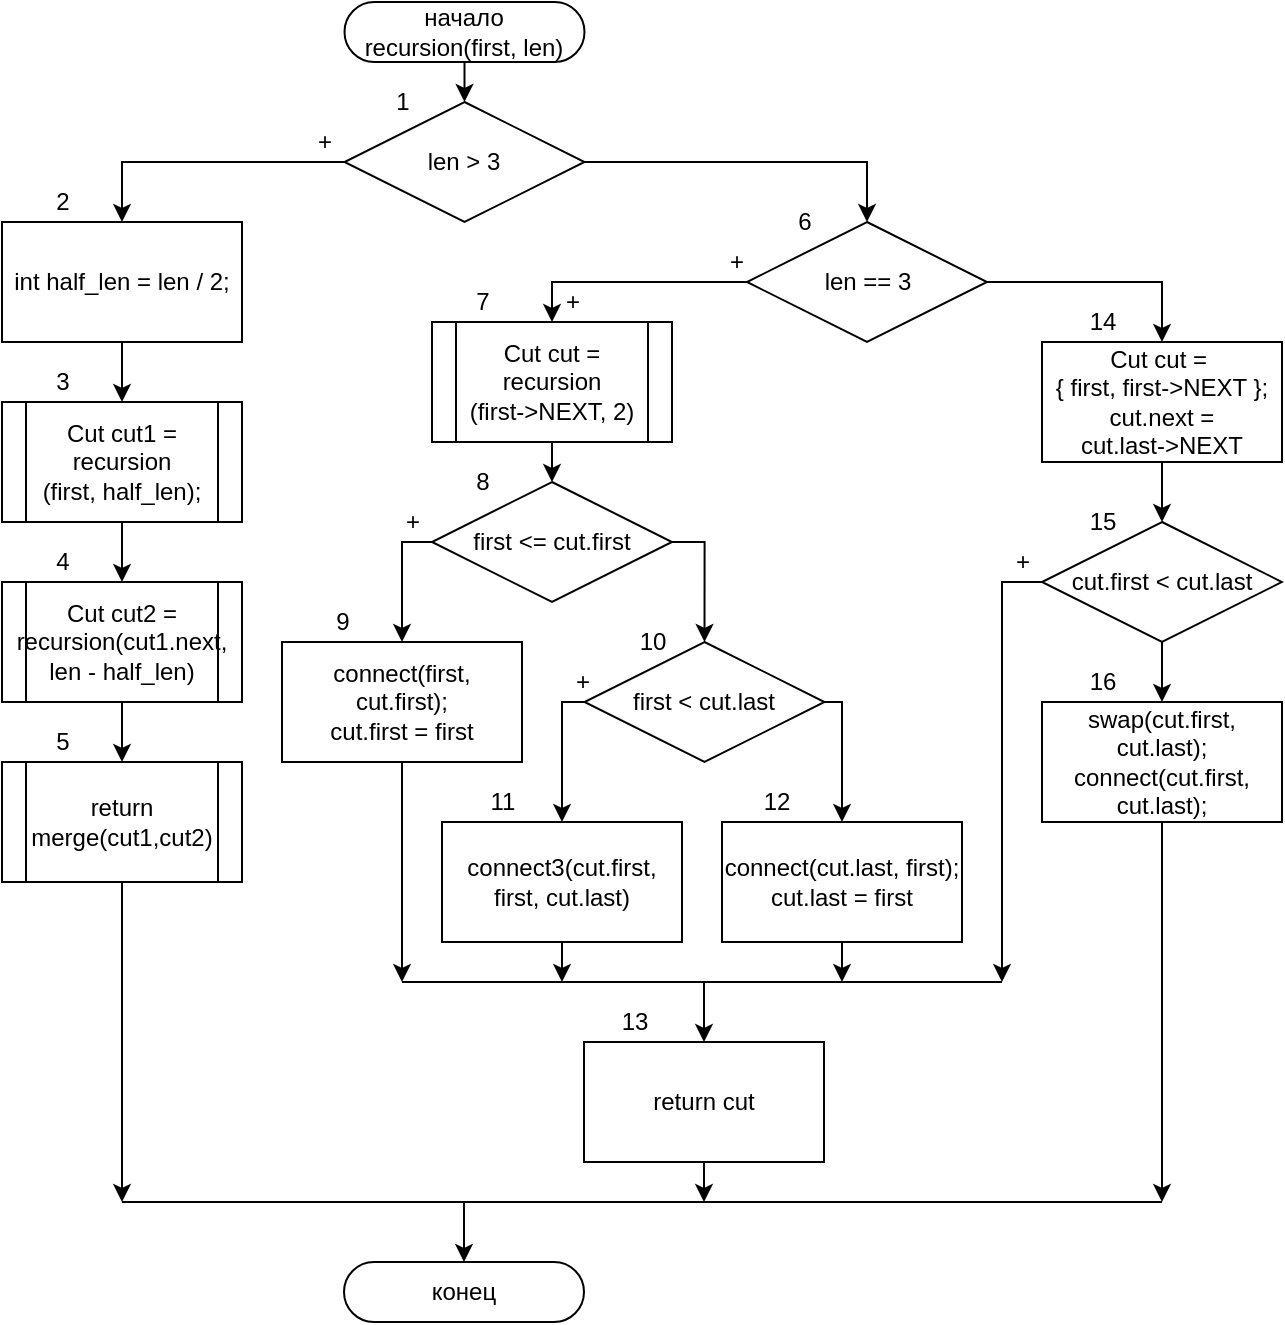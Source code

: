 <mxfile compressed="false" version="14.4.3" type="device">
  <diagram id="uBbau7ussQgPSl02ERnx" name="Page-1">
    <mxGraphModel dx="1060" dy="974" grid="1" gridSize="10" guides="1" tooltips="1" connect="1" arrows="1" fold="1" page="1" pageScale="1" pageWidth="827" pageHeight="1169" math="0" shadow="0" extFonts="Permanent Marker^https://fonts.googleapis.com/css?family=Permanent+Marker">
      <root>
        <mxCell id="0" />
        <mxCell id="1" parent="0" />
        <mxCell id="116" value="начало&lt;br&gt;recursion(first, len)" style="rounded=1;whiteSpace=wrap;html=1;arcSize=50;" parent="1" vertex="1">
          <mxGeometry x="201.25" width="120" height="30" as="geometry" />
        </mxCell>
        <mxCell id="117" value="конец" style="rounded=1;whiteSpace=wrap;html=1;arcSize=50;" parent="1" vertex="1">
          <mxGeometry x="201" y="630" width="120" height="30" as="geometry" />
        </mxCell>
        <mxCell id="rj6WaU2_fftrP2qivixu-155" style="edgeStyle=orthogonalEdgeStyle;rounded=0;orthogonalLoop=1;jettySize=auto;html=1;exitX=0;exitY=0.5;exitDx=0;exitDy=0;entryX=0.5;entryY=0;entryDx=0;entryDy=0;endSize=6;" parent="1" source="115" target="rj6WaU2_fftrP2qivixu-154" edge="1">
          <mxGeometry relative="1" as="geometry" />
        </mxCell>
        <mxCell id="115" value="len &gt; 3" style="rhombus;whiteSpace=wrap;html=1;rounded=0;" parent="1" vertex="1">
          <mxGeometry x="201.25" y="50" width="120" height="60" as="geometry" />
        </mxCell>
        <mxCell id="rj6WaU2_fftrP2qivixu-151" style="edgeStyle=orthogonalEdgeStyle;rounded=0;orthogonalLoop=1;jettySize=auto;html=1;exitX=0.5;exitY=1;exitDx=0;exitDy=0;endSize=6;" parent="1" source="102" edge="1">
          <mxGeometry relative="1" as="geometry">
            <mxPoint x="90" y="600" as="targetPoint" />
          </mxGeometry>
        </mxCell>
        <mxCell id="102" value="return&lt;br&gt;merge(cut1,cut2)" style="shape=process;whiteSpace=wrap;html=1;backgroundOutline=1;fontFamily=Helvetica;fontSize=12;fontColor=#000000;align=center;strokeColor=#000000;fillColor=#ffffff;" parent="1" vertex="1">
          <mxGeometry x="30" y="380" width="120" height="60" as="geometry" />
        </mxCell>
        <mxCell id="rj6WaU2_fftrP2qivixu-162" style="edgeStyle=orthogonalEdgeStyle;rounded=0;orthogonalLoop=1;jettySize=auto;html=1;exitX=0.5;exitY=1;exitDx=0;exitDy=0;entryX=0.5;entryY=0;entryDx=0;entryDy=0;endSize=6;" parent="1" source="101" target="102" edge="1">
          <mxGeometry relative="1" as="geometry" />
        </mxCell>
        <mxCell id="101" value="Cut cut2 = recursion(cut1.next, len - half_len)" style="shape=process;whiteSpace=wrap;html=1;backgroundOutline=1;fontFamily=Helvetica;fontSize=12;fontColor=#000000;align=center;strokeColor=#000000;fillColor=#ffffff;" parent="1" vertex="1">
          <mxGeometry x="30" y="290" width="120" height="60" as="geometry" />
        </mxCell>
        <mxCell id="rj6WaU2_fftrP2qivixu-138" style="edgeStyle=orthogonalEdgeStyle;rounded=0;orthogonalLoop=1;jettySize=auto;html=1;exitX=1;exitY=0.5;exitDx=0;exitDy=0;entryX=0.5;entryY=0;entryDx=0;entryDy=0;endSize=6;" parent="1" source="114" target="110" edge="1">
          <mxGeometry relative="1" as="geometry">
            <mxPoint x="620" y="210.0" as="targetPoint" />
          </mxGeometry>
        </mxCell>
        <mxCell id="114" value="len == 3" style="rhombus;whiteSpace=wrap;html=1;rounded=0;" parent="1" vertex="1">
          <mxGeometry x="402.5" y="110" width="120" height="60" as="geometry" />
        </mxCell>
        <mxCell id="yg2Nedvnb6tapMiquedR-138" style="edgeStyle=orthogonalEdgeStyle;rounded=0;orthogonalLoop=1;jettySize=auto;html=1;exitX=0.5;exitY=1;exitDx=0;exitDy=0;" edge="1" parent="1" source="109">
          <mxGeometry relative="1" as="geometry">
            <mxPoint x="381" y="600" as="targetPoint" />
          </mxGeometry>
        </mxCell>
        <mxCell id="109" value="return cut" style="rounded=0;whiteSpace=wrap;html=1;" parent="1" vertex="1">
          <mxGeometry x="321" y="520" width="120" height="60" as="geometry" />
        </mxCell>
        <mxCell id="108" value="&lt;font style=&quot;font-size: 12px&quot;&gt;first &amp;lt;= cut.first&lt;/font&gt;" style="rhombus;whiteSpace=wrap;html=1;rounded=0;" parent="1" vertex="1">
          <mxGeometry x="245" y="240" width="120" height="60" as="geometry" />
        </mxCell>
        <mxCell id="rj6WaU2_fftrP2qivixu-144" style="edgeStyle=orthogonalEdgeStyle;rounded=0;orthogonalLoop=1;jettySize=auto;html=1;exitX=0.5;exitY=1;exitDx=0;exitDy=0;endSize=6;" parent="1" source="104" edge="1">
          <mxGeometry relative="1" as="geometry">
            <mxPoint x="230" y="490" as="targetPoint" />
          </mxGeometry>
        </mxCell>
        <mxCell id="104" value="connect(first, cut.first);&lt;br&gt;cut.first = first" style="rounded=0;whiteSpace=wrap;html=1;" parent="1" vertex="1">
          <mxGeometry x="170" y="320" width="120" height="60" as="geometry" />
        </mxCell>
        <mxCell id="107" value="first &amp;lt; cut.last" style="rhombus;whiteSpace=wrap;html=1;rounded=0;" parent="1" vertex="1">
          <mxGeometry x="321.25" y="320" width="120" height="60" as="geometry" />
        </mxCell>
        <mxCell id="rj6WaU2_fftrP2qivixu-143" style="edgeStyle=orthogonalEdgeStyle;rounded=0;orthogonalLoop=1;jettySize=auto;html=1;exitX=0.5;exitY=1;exitDx=0;exitDy=0;endSize=6;" parent="1" source="105" edge="1">
          <mxGeometry relative="1" as="geometry">
            <mxPoint x="310" y="490" as="targetPoint" />
          </mxGeometry>
        </mxCell>
        <mxCell id="105" value="connect3(cut.first, first, cut.last)" style="rounded=0;whiteSpace=wrap;html=1;" parent="1" vertex="1">
          <mxGeometry x="250" y="410" width="120" height="60" as="geometry" />
        </mxCell>
        <mxCell id="rj6WaU2_fftrP2qivixu-141" style="edgeStyle=orthogonalEdgeStyle;rounded=0;orthogonalLoop=1;jettySize=auto;html=1;entryX=0.5;entryY=0;entryDx=0;entryDy=0;endSize=6;" parent="1" target="109" edge="1">
          <mxGeometry relative="1" as="geometry">
            <Array as="points">
              <mxPoint x="381" y="500" />
              <mxPoint x="381" y="500" />
            </Array>
            <mxPoint x="381" y="490" as="sourcePoint" />
          </mxGeometry>
        </mxCell>
        <mxCell id="rj6WaU2_fftrP2qivixu-145" style="edgeStyle=orthogonalEdgeStyle;rounded=0;orthogonalLoop=1;jettySize=auto;html=1;exitX=0.5;exitY=1;exitDx=0;exitDy=0;endSize=6;" parent="1" source="106" edge="1">
          <mxGeometry relative="1" as="geometry">
            <mxPoint x="450" y="490" as="targetPoint" />
            <Array as="points">
              <mxPoint x="450" y="480" />
              <mxPoint x="450" y="480" />
            </Array>
          </mxGeometry>
        </mxCell>
        <mxCell id="106" value="connect(cut.last, first);&lt;br&gt;cut.last = first" style="rounded=0;whiteSpace=wrap;html=1;" parent="1" vertex="1">
          <mxGeometry x="390" y="410" width="120" height="60" as="geometry" />
        </mxCell>
        <mxCell id="124" style="edgeStyle=orthogonalEdgeStyle;rounded=0;orthogonalLoop=1;jettySize=auto;html=1;exitX=0;exitY=0.5;exitDx=0;exitDy=0;entryX=0.5;entryY=0;entryDx=0;entryDy=0;" parent="1" source="107" target="105" edge="1">
          <mxGeometry relative="1" as="geometry">
            <Array as="points">
              <mxPoint x="310" y="350" />
            </Array>
          </mxGeometry>
        </mxCell>
        <mxCell id="125" style="edgeStyle=orthogonalEdgeStyle;rounded=0;orthogonalLoop=1;jettySize=auto;html=1;exitX=1;exitY=0.5;exitDx=0;exitDy=0;entryX=0.5;entryY=0;entryDx=0;entryDy=0;" parent="1" source="107" target="106" edge="1">
          <mxGeometry relative="1" as="geometry">
            <Array as="points">
              <mxPoint x="450" y="350" />
            </Array>
          </mxGeometry>
        </mxCell>
        <mxCell id="126" style="edgeStyle=orthogonalEdgeStyle;rounded=0;orthogonalLoop=1;jettySize=auto;html=1;exitX=0;exitY=0.5;exitDx=0;exitDy=0;entryX=0.5;entryY=0;entryDx=0;entryDy=0;" parent="1" source="108" target="104" edge="1">
          <mxGeometry relative="1" as="geometry">
            <Array as="points">
              <mxPoint x="230" y="270" />
            </Array>
          </mxGeometry>
        </mxCell>
        <mxCell id="127" style="edgeStyle=orthogonalEdgeStyle;rounded=0;orthogonalLoop=1;jettySize=auto;html=1;exitX=1;exitY=0.5;exitDx=0;exitDy=0;entryX=0.5;entryY=0;entryDx=0;entryDy=0;" parent="1" source="108" target="107" edge="1">
          <mxGeometry relative="1" as="geometry">
            <Array as="points">
              <mxPoint x="381" y="270" />
            </Array>
          </mxGeometry>
        </mxCell>
        <mxCell id="103" value="Cut cut = recursion&lt;br&gt;(first-&amp;gt;NEXT, 2)" style="shape=process;whiteSpace=wrap;html=1;backgroundOutline=1;fontFamily=Helvetica;fontSize=12;fontColor=#000000;align=center;strokeColor=#000000;fillColor=#ffffff;" parent="1" vertex="1">
          <mxGeometry x="245" y="160" width="120" height="60" as="geometry" />
        </mxCell>
        <mxCell id="128" style="edgeStyle=orthogonalEdgeStyle;rounded=0;orthogonalLoop=1;jettySize=auto;html=1;exitX=0.5;exitY=1;exitDx=0;exitDy=0;entryX=0.5;entryY=0;entryDx=0;entryDy=0;" parent="1" source="103" target="108" edge="1">
          <mxGeometry relative="1" as="geometry" />
        </mxCell>
        <mxCell id="rj6WaU2_fftrP2qivixu-147" style="edgeStyle=orthogonalEdgeStyle;rounded=0;orthogonalLoop=1;jettySize=auto;html=1;exitX=0;exitY=0.5;exitDx=0;exitDy=0;endSize=6;" parent="1" source="112" edge="1">
          <mxGeometry relative="1" as="geometry">
            <mxPoint x="530" y="490" as="targetPoint" />
            <mxPoint x="560" y="320" as="sourcePoint" />
            <Array as="points">
              <mxPoint x="530" y="290" />
            </Array>
          </mxGeometry>
        </mxCell>
        <mxCell id="rj6WaU2_fftrP2qivixu-157" style="edgeStyle=orthogonalEdgeStyle;rounded=0;orthogonalLoop=1;jettySize=auto;html=1;exitX=0.5;exitY=1;exitDx=0;exitDy=0;entryX=0.5;entryY=0;entryDx=0;entryDy=0;endSize=6;" parent="1" source="112" target="111" edge="1">
          <mxGeometry relative="1" as="geometry" />
        </mxCell>
        <mxCell id="112" value="cut.first &amp;lt; cut.last" style="rhombus;whiteSpace=wrap;html=1;rounded=0;" parent="1" vertex="1">
          <mxGeometry x="550" y="260" width="120" height="60" as="geometry" />
        </mxCell>
        <mxCell id="rj6WaU2_fftrP2qivixu-150" style="edgeStyle=orthogonalEdgeStyle;rounded=0;orthogonalLoop=1;jettySize=auto;html=1;exitX=0.5;exitY=1;exitDx=0;exitDy=0;endSize=6;" parent="1" source="111" edge="1">
          <mxGeometry relative="1" as="geometry">
            <mxPoint x="610" y="600" as="targetPoint" />
            <mxPoint x="620" y="430" as="sourcePoint" />
            <Array as="points">
              <mxPoint x="610" y="590" />
              <mxPoint x="610" y="590" />
            </Array>
          </mxGeometry>
        </mxCell>
        <mxCell id="111" value="swap(cut.first, cut.last);&lt;br&gt;connect(cut.first, cut.last);" style="rounded=0;whiteSpace=wrap;html=1;" parent="1" vertex="1">
          <mxGeometry x="550" y="350" width="120" height="60" as="geometry" />
        </mxCell>
        <mxCell id="rj6WaU2_fftrP2qivixu-158" style="edgeStyle=orthogonalEdgeStyle;rounded=0;orthogonalLoop=1;jettySize=auto;html=1;exitX=0.5;exitY=1;exitDx=0;exitDy=0;entryX=0.5;entryY=0;entryDx=0;entryDy=0;endSize=6;" parent="1" source="110" target="112" edge="1">
          <mxGeometry relative="1" as="geometry" />
        </mxCell>
        <mxCell id="110" value="Cut cut =&amp;nbsp;&lt;br&gt;{ first, first-&amp;gt;NEXT };&lt;br&gt;cut.next =&lt;br&gt;cut.last-&amp;gt;NEXT" style="rounded=0;whiteSpace=wrap;html=1;" parent="1" vertex="1">
          <mxGeometry x="550" y="170" width="120" height="60" as="geometry" />
        </mxCell>
        <mxCell id="134" style="edgeStyle=orthogonalEdgeStyle;rounded=0;orthogonalLoop=1;jettySize=auto;html=1;exitX=0;exitY=0.5;exitDx=0;exitDy=0;entryX=0.5;entryY=0;entryDx=0;entryDy=0;" parent="1" source="114" target="103" edge="1">
          <mxGeometry relative="1" as="geometry" />
        </mxCell>
        <mxCell id="135" style="edgeStyle=orthogonalEdgeStyle;rounded=0;orthogonalLoop=1;jettySize=auto;html=1;exitX=1;exitY=0.5;exitDx=0;exitDy=0;entryX=0.5;entryY=0;entryDx=0;entryDy=0;" parent="1" source="114" edge="1">
          <mxGeometry relative="1" as="geometry" />
        </mxCell>
        <mxCell id="137" style="edgeStyle=orthogonalEdgeStyle;rounded=0;orthogonalLoop=1;jettySize=auto;html=1;exitX=1;exitY=0.5;exitDx=0;exitDy=0;entryX=0.5;entryY=0;entryDx=0;entryDy=0;" parent="1" source="115" target="114" edge="1">
          <mxGeometry relative="1" as="geometry" />
        </mxCell>
        <mxCell id="138" style="edgeStyle=orthogonalEdgeStyle;rounded=0;orthogonalLoop=1;jettySize=auto;html=1;exitX=0.5;exitY=1;exitDx=0;exitDy=0;entryX=0.5;entryY=0;entryDx=0;entryDy=0;" parent="1" source="116" target="115" edge="1">
          <mxGeometry relative="1" as="geometry" />
        </mxCell>
        <mxCell id="rj6WaU2_fftrP2qivixu-148" value="" style="endArrow=none;html=1;" parent="1" edge="1">
          <mxGeometry width="50" height="50" relative="1" as="geometry">
            <mxPoint x="230" y="490" as="sourcePoint" />
            <mxPoint x="530" y="490" as="targetPoint" />
          </mxGeometry>
        </mxCell>
        <mxCell id="rj6WaU2_fftrP2qivixu-149" value="" style="endArrow=none;html=1;" parent="1" edge="1">
          <mxGeometry width="50" height="50" relative="1" as="geometry">
            <mxPoint x="90" y="600" as="sourcePoint" />
            <mxPoint x="610" y="600" as="targetPoint" />
          </mxGeometry>
        </mxCell>
        <mxCell id="rj6WaU2_fftrP2qivixu-163" style="edgeStyle=orthogonalEdgeStyle;rounded=0;orthogonalLoop=1;jettySize=auto;html=1;exitX=0.5;exitY=1;exitDx=0;exitDy=0;entryX=0.5;entryY=0;entryDx=0;entryDy=0;endSize=6;" parent="1" source="rj6WaU2_fftrP2qivixu-154" target="rj6WaU2_fftrP2qivixu-160" edge="1">
          <mxGeometry relative="1" as="geometry" />
        </mxCell>
        <mxCell id="rj6WaU2_fftrP2qivixu-154" value="&lt;span&gt;int half_len = len / 2;&lt;/span&gt;" style="rounded=0;whiteSpace=wrap;html=1;" parent="1" vertex="1">
          <mxGeometry x="30" y="110" width="120" height="60" as="geometry" />
        </mxCell>
        <mxCell id="rj6WaU2_fftrP2qivixu-161" style="edgeStyle=orthogonalEdgeStyle;rounded=0;orthogonalLoop=1;jettySize=auto;html=1;exitX=0.5;exitY=1;exitDx=0;exitDy=0;entryX=0.5;entryY=0;entryDx=0;entryDy=0;endSize=6;" parent="1" source="rj6WaU2_fftrP2qivixu-160" target="101" edge="1">
          <mxGeometry relative="1" as="geometry" />
        </mxCell>
        <mxCell id="rj6WaU2_fftrP2qivixu-160" value="Cut cut1 = recursion&lt;br&gt;(first, half_len);" style="shape=process;whiteSpace=wrap;html=1;backgroundOutline=1;fontFamily=Helvetica;fontSize=12;fontColor=#000000;align=center;strokeColor=#000000;fillColor=#ffffff;" parent="1" vertex="1">
          <mxGeometry x="30" y="200" width="120" height="60" as="geometry" />
        </mxCell>
        <mxCell id="AqCg7goneZkUm23rE-_2-153" value="+" style="text;html=1;align=center;verticalAlign=middle;resizable=0;points=[];autosize=1;" parent="1" vertex="1">
          <mxGeometry x="181" y="60" width="20" height="20" as="geometry" />
        </mxCell>
        <mxCell id="AqCg7goneZkUm23rE-_2-154" value="+" style="text;html=1;align=center;verticalAlign=middle;resizable=0;points=[];autosize=1;" parent="1" vertex="1">
          <mxGeometry x="387" y="120" width="20" height="20" as="geometry" />
        </mxCell>
        <mxCell id="AqCg7goneZkUm23rE-_2-155" value="+" style="text;html=1;align=center;verticalAlign=middle;resizable=0;points=[];autosize=1;" parent="1" vertex="1">
          <mxGeometry x="225" y="250" width="20" height="20" as="geometry" />
        </mxCell>
        <mxCell id="AqCg7goneZkUm23rE-_2-156" value="+" style="text;html=1;align=center;verticalAlign=middle;resizable=0;points=[];autosize=1;" parent="1" vertex="1">
          <mxGeometry x="310" y="330" width="20" height="20" as="geometry" />
        </mxCell>
        <mxCell id="AqCg7goneZkUm23rE-_2-157" value="+" style="text;html=1;align=center;verticalAlign=middle;resizable=0;points=[];autosize=1;" parent="1" vertex="1">
          <mxGeometry x="530" y="270" width="20" height="20" as="geometry" />
        </mxCell>
        <mxCell id="AqCg7goneZkUm23rE-_2-158" value="+" style="text;html=1;align=center;verticalAlign=middle;resizable=0;points=[];autosize=1;" parent="1" vertex="1">
          <mxGeometry x="305" y="140" width="20" height="20" as="geometry" />
        </mxCell>
        <mxCell id="yg2Nedvnb6tapMiquedR-140" style="edgeStyle=orthogonalEdgeStyle;rounded=0;orthogonalLoop=1;jettySize=auto;html=1;entryX=0.5;entryY=0;entryDx=0;entryDy=0;" edge="1" parent="1" target="117">
          <mxGeometry relative="1" as="geometry">
            <mxPoint x="260.907" y="630" as="targetPoint" />
            <mxPoint x="261" y="600" as="sourcePoint" />
          </mxGeometry>
        </mxCell>
        <mxCell id="yg2Nedvnb6tapMiquedR-141" value="13" style="text;html=1;align=center;verticalAlign=middle;resizable=0;points=[];autosize=1;" vertex="1" parent="1">
          <mxGeometry x="331" y="500" width="30" height="20" as="geometry" />
        </mxCell>
        <mxCell id="yg2Nedvnb6tapMiquedR-143" value="1" style="text;html=1;align=center;verticalAlign=middle;resizable=0;points=[];autosize=1;" vertex="1" parent="1">
          <mxGeometry x="220" y="40" width="20" height="20" as="geometry" />
        </mxCell>
        <mxCell id="yg2Nedvnb6tapMiquedR-144" value="6" style="text;html=1;align=center;verticalAlign=middle;resizable=0;points=[];autosize=1;" vertex="1" parent="1">
          <mxGeometry x="421" y="100" width="20" height="20" as="geometry" />
        </mxCell>
        <mxCell id="yg2Nedvnb6tapMiquedR-145" value="7" style="text;html=1;align=center;verticalAlign=middle;resizable=0;points=[];autosize=1;" vertex="1" parent="1">
          <mxGeometry x="260" y="140" width="20" height="20" as="geometry" />
        </mxCell>
        <mxCell id="yg2Nedvnb6tapMiquedR-146" value="2" style="text;html=1;align=center;verticalAlign=middle;resizable=0;points=[];autosize=1;" vertex="1" parent="1">
          <mxGeometry x="50" y="90" width="20" height="20" as="geometry" />
        </mxCell>
        <mxCell id="yg2Nedvnb6tapMiquedR-147" value="3" style="text;html=1;align=center;verticalAlign=middle;resizable=0;points=[];autosize=1;" vertex="1" parent="1">
          <mxGeometry x="50" y="180" width="20" height="20" as="geometry" />
        </mxCell>
        <mxCell id="yg2Nedvnb6tapMiquedR-148" value="4" style="text;html=1;align=center;verticalAlign=middle;resizable=0;points=[];autosize=1;" vertex="1" parent="1">
          <mxGeometry x="50" y="270" width="20" height="20" as="geometry" />
        </mxCell>
        <mxCell id="yg2Nedvnb6tapMiquedR-149" value="5" style="text;html=1;align=center;verticalAlign=middle;resizable=0;points=[];autosize=1;" vertex="1" parent="1">
          <mxGeometry x="50" y="360" width="20" height="20" as="geometry" />
        </mxCell>
        <mxCell id="yg2Nedvnb6tapMiquedR-150" value="9" style="text;html=1;align=center;verticalAlign=middle;resizable=0;points=[];autosize=1;" vertex="1" parent="1">
          <mxGeometry x="190" y="300" width="20" height="20" as="geometry" />
        </mxCell>
        <mxCell id="yg2Nedvnb6tapMiquedR-151" value="8" style="text;html=1;align=center;verticalAlign=middle;resizable=0;points=[];autosize=1;" vertex="1" parent="1">
          <mxGeometry x="260" y="230" width="20" height="20" as="geometry" />
        </mxCell>
        <mxCell id="yg2Nedvnb6tapMiquedR-152" value="10" style="text;html=1;align=center;verticalAlign=middle;resizable=0;points=[];autosize=1;" vertex="1" parent="1">
          <mxGeometry x="340" y="310" width="30" height="20" as="geometry" />
        </mxCell>
        <mxCell id="yg2Nedvnb6tapMiquedR-153" value="15" style="text;html=1;align=center;verticalAlign=middle;resizable=0;points=[];autosize=1;" vertex="1" parent="1">
          <mxGeometry x="565" y="250" width="30" height="20" as="geometry" />
        </mxCell>
        <mxCell id="yg2Nedvnb6tapMiquedR-154" value="14" style="text;html=1;align=center;verticalAlign=middle;resizable=0;points=[];autosize=1;" vertex="1" parent="1">
          <mxGeometry x="565" y="150" width="30" height="20" as="geometry" />
        </mxCell>
        <mxCell id="yg2Nedvnb6tapMiquedR-155" value="16" style="text;html=1;align=center;verticalAlign=middle;resizable=0;points=[];autosize=1;" vertex="1" parent="1">
          <mxGeometry x="565" y="330" width="30" height="20" as="geometry" />
        </mxCell>
        <mxCell id="yg2Nedvnb6tapMiquedR-156" value="11" style="text;html=1;align=center;verticalAlign=middle;resizable=0;points=[];autosize=1;" vertex="1" parent="1">
          <mxGeometry x="265" y="390" width="30" height="20" as="geometry" />
        </mxCell>
        <mxCell id="yg2Nedvnb6tapMiquedR-157" value="12" style="text;html=1;align=center;verticalAlign=middle;resizable=0;points=[];autosize=1;" vertex="1" parent="1">
          <mxGeometry x="402" y="390" width="30" height="20" as="geometry" />
        </mxCell>
      </root>
    </mxGraphModel>
  </diagram>
</mxfile>

